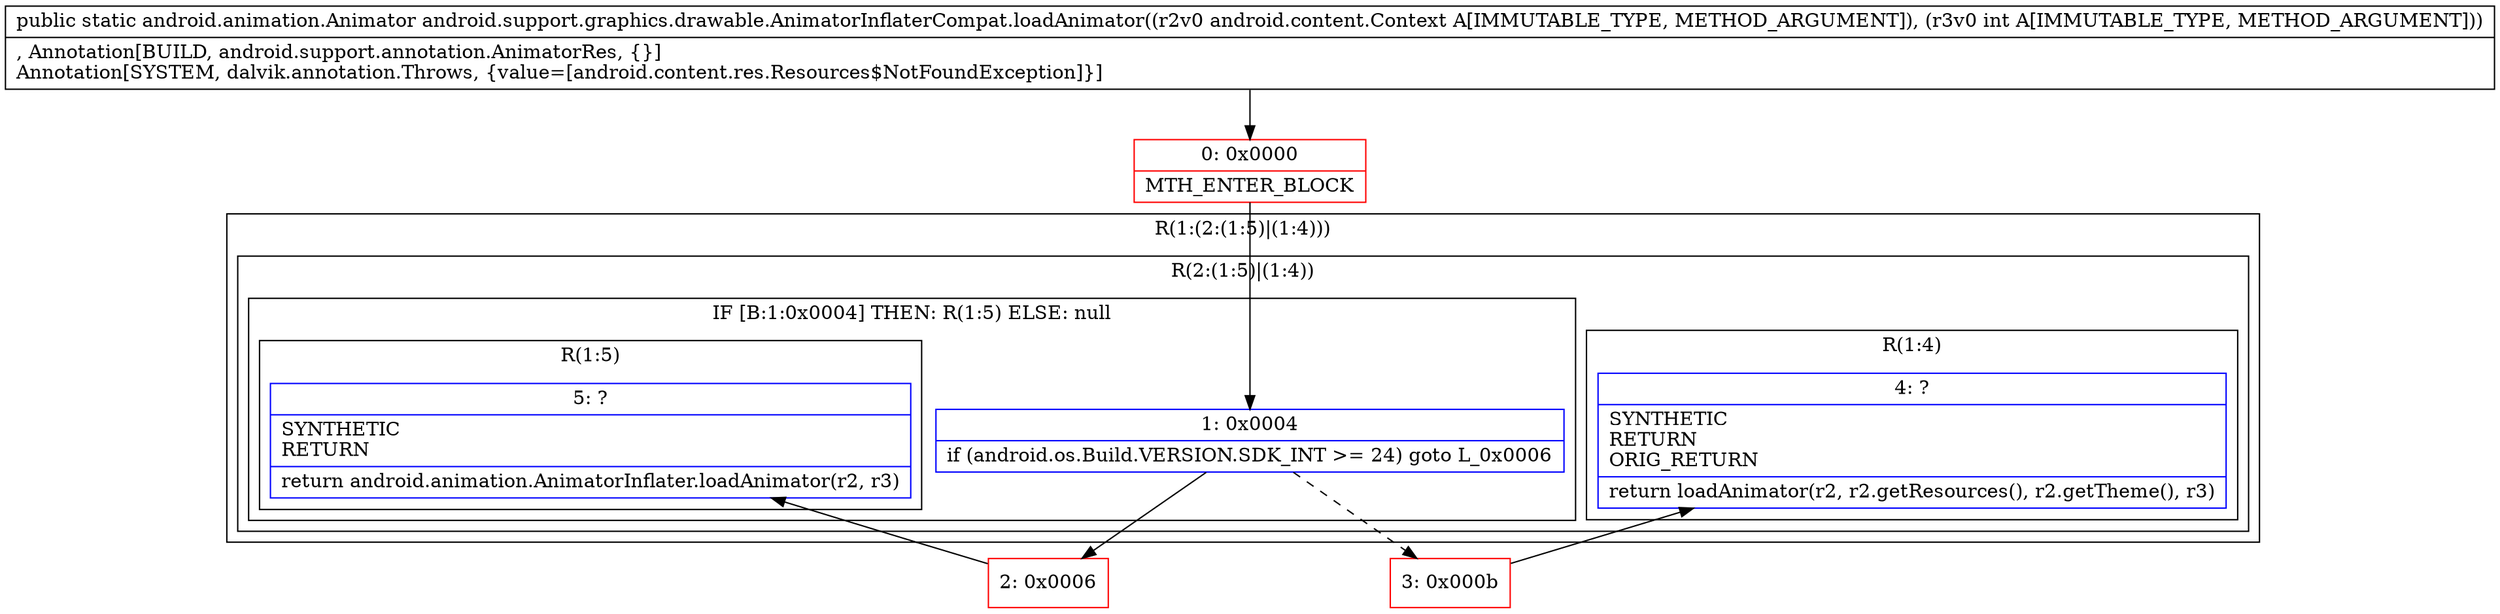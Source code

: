 digraph "CFG forandroid.support.graphics.drawable.AnimatorInflaterCompat.loadAnimator(Landroid\/content\/Context;I)Landroid\/animation\/Animator;" {
subgraph cluster_Region_611967680 {
label = "R(1:(2:(1:5)|(1:4)))";
node [shape=record,color=blue];
subgraph cluster_Region_1895125821 {
label = "R(2:(1:5)|(1:4))";
node [shape=record,color=blue];
subgraph cluster_IfRegion_1786817640 {
label = "IF [B:1:0x0004] THEN: R(1:5) ELSE: null";
node [shape=record,color=blue];
Node_1 [shape=record,label="{1\:\ 0x0004|if (android.os.Build.VERSION.SDK_INT \>= 24) goto L_0x0006\l}"];
subgraph cluster_Region_1090595 {
label = "R(1:5)";
node [shape=record,color=blue];
Node_5 [shape=record,label="{5\:\ ?|SYNTHETIC\lRETURN\l|return android.animation.AnimatorInflater.loadAnimator(r2, r3)\l}"];
}
}
subgraph cluster_Region_1804871939 {
label = "R(1:4)";
node [shape=record,color=blue];
Node_4 [shape=record,label="{4\:\ ?|SYNTHETIC\lRETURN\lORIG_RETURN\l|return loadAnimator(r2, r2.getResources(), r2.getTheme(), r3)\l}"];
}
}
}
Node_0 [shape=record,color=red,label="{0\:\ 0x0000|MTH_ENTER_BLOCK\l}"];
Node_2 [shape=record,color=red,label="{2\:\ 0x0006}"];
Node_3 [shape=record,color=red,label="{3\:\ 0x000b}"];
MethodNode[shape=record,label="{public static android.animation.Animator android.support.graphics.drawable.AnimatorInflaterCompat.loadAnimator((r2v0 android.content.Context A[IMMUTABLE_TYPE, METHOD_ARGUMENT]), (r3v0 int A[IMMUTABLE_TYPE, METHOD_ARGUMENT]))  | , Annotation[BUILD, android.support.annotation.AnimatorRes, \{\}]\lAnnotation[SYSTEM, dalvik.annotation.Throws, \{value=[android.content.res.Resources$NotFoundException]\}]\l}"];
MethodNode -> Node_0;
Node_1 -> Node_2;
Node_1 -> Node_3[style=dashed];
Node_0 -> Node_1;
Node_2 -> Node_5;
Node_3 -> Node_4;
}

